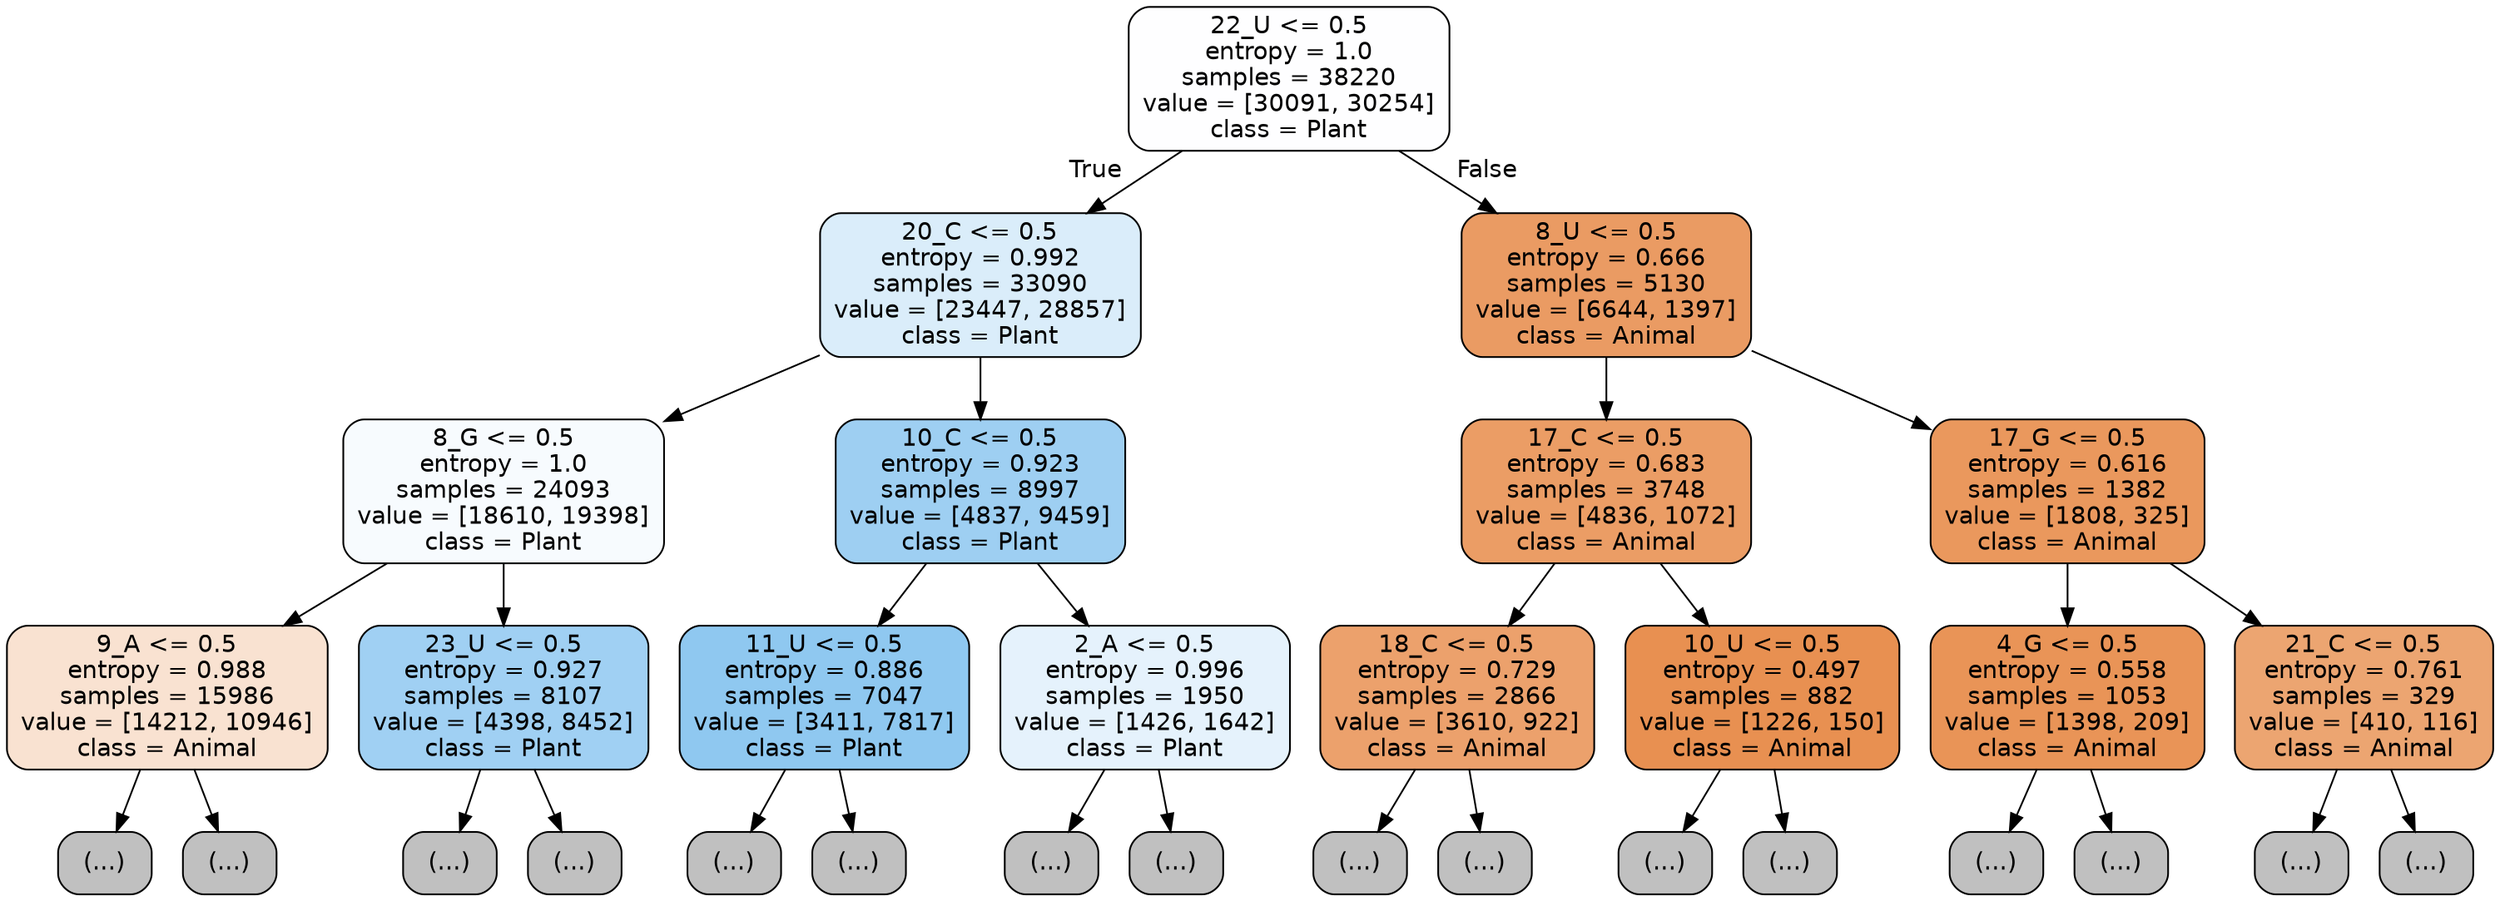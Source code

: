 digraph Tree {
node [shape=box, style="filled, rounded", color="black", fontname="helvetica"] ;
edge [fontname="helvetica"] ;
0 [label="22_U <= 0.5\nentropy = 1.0\nsamples = 38220\nvalue = [30091, 30254]\nclass = Plant", fillcolor="#fefeff"] ;
1 [label="20_C <= 0.5\nentropy = 0.992\nsamples = 33090\nvalue = [23447, 28857]\nclass = Plant", fillcolor="#daedfa"] ;
0 -> 1 [labeldistance=2.5, labelangle=45, headlabel="True"] ;
2 [label="8_G <= 0.5\nentropy = 1.0\nsamples = 24093\nvalue = [18610, 19398]\nclass = Plant", fillcolor="#f7fbfe"] ;
1 -> 2 ;
3 [label="9_A <= 0.5\nentropy = 0.988\nsamples = 15986\nvalue = [14212, 10946]\nclass = Animal", fillcolor="#f9e2d1"] ;
2 -> 3 ;
4 [label="(...)", fillcolor="#C0C0C0"] ;
3 -> 4 ;
6413 [label="(...)", fillcolor="#C0C0C0"] ;
3 -> 6413 ;
8262 [label="23_U <= 0.5\nentropy = 0.927\nsamples = 8107\nvalue = [4398, 8452]\nclass = Plant", fillcolor="#a0d0f3"] ;
2 -> 8262 ;
8263 [label="(...)", fillcolor="#C0C0C0"] ;
8262 -> 8263 ;
11134 [label="(...)", fillcolor="#C0C0C0"] ;
8262 -> 11134 ;
11275 [label="10_C <= 0.5\nentropy = 0.923\nsamples = 8997\nvalue = [4837, 9459]\nclass = Plant", fillcolor="#9ecff2"] ;
1 -> 11275 ;
11276 [label="11_U <= 0.5\nentropy = 0.886\nsamples = 7047\nvalue = [3411, 7817]\nclass = Plant", fillcolor="#8fc8f0"] ;
11275 -> 11276 ;
11277 [label="(...)", fillcolor="#C0C0C0"] ;
11276 -> 11277 ;
13306 [label="(...)", fillcolor="#C0C0C0"] ;
11276 -> 13306 ;
14073 [label="2_A <= 0.5\nentropy = 0.996\nsamples = 1950\nvalue = [1426, 1642]\nclass = Plant", fillcolor="#e5f2fc"] ;
11275 -> 14073 ;
14074 [label="(...)", fillcolor="#C0C0C0"] ;
14073 -> 14074 ;
14677 [label="(...)", fillcolor="#C0C0C0"] ;
14073 -> 14677 ;
14834 [label="8_U <= 0.5\nentropy = 0.666\nsamples = 5130\nvalue = [6644, 1397]\nclass = Animal", fillcolor="#ea9b63"] ;
0 -> 14834 [labeldistance=2.5, labelangle=-45, headlabel="False"] ;
14835 [label="17_C <= 0.5\nentropy = 0.683\nsamples = 3748\nvalue = [4836, 1072]\nclass = Animal", fillcolor="#eb9d65"] ;
14834 -> 14835 ;
14836 [label="18_C <= 0.5\nentropy = 0.729\nsamples = 2866\nvalue = [3610, 922]\nclass = Animal", fillcolor="#eca16c"] ;
14835 -> 14836 ;
14837 [label="(...)", fillcolor="#C0C0C0"] ;
14836 -> 14837 ;
15770 [label="(...)", fillcolor="#C0C0C0"] ;
14836 -> 15770 ;
16041 [label="10_U <= 0.5\nentropy = 0.497\nsamples = 882\nvalue = [1226, 150]\nclass = Animal", fillcolor="#e89051"] ;
14835 -> 16041 ;
16042 [label="(...)", fillcolor="#C0C0C0"] ;
16041 -> 16042 ;
16183 [label="(...)", fillcolor="#C0C0C0"] ;
16041 -> 16183 ;
16300 [label="17_G <= 0.5\nentropy = 0.616\nsamples = 1382\nvalue = [1808, 325]\nclass = Animal", fillcolor="#ea985d"] ;
14834 -> 16300 ;
16301 [label="4_G <= 0.5\nentropy = 0.558\nsamples = 1053\nvalue = [1398, 209]\nclass = Animal", fillcolor="#e99457"] ;
16300 -> 16301 ;
16302 [label="(...)", fillcolor="#C0C0C0"] ;
16301 -> 16302 ;
16555 [label="(...)", fillcolor="#C0C0C0"] ;
16301 -> 16555 ;
16630 [label="21_C <= 0.5\nentropy = 0.761\nsamples = 329\nvalue = [410, 116]\nclass = Animal", fillcolor="#eca571"] ;
16300 -> 16630 ;
16631 [label="(...)", fillcolor="#C0C0C0"] ;
16630 -> 16631 ;
16734 [label="(...)", fillcolor="#C0C0C0"] ;
16630 -> 16734 ;
}